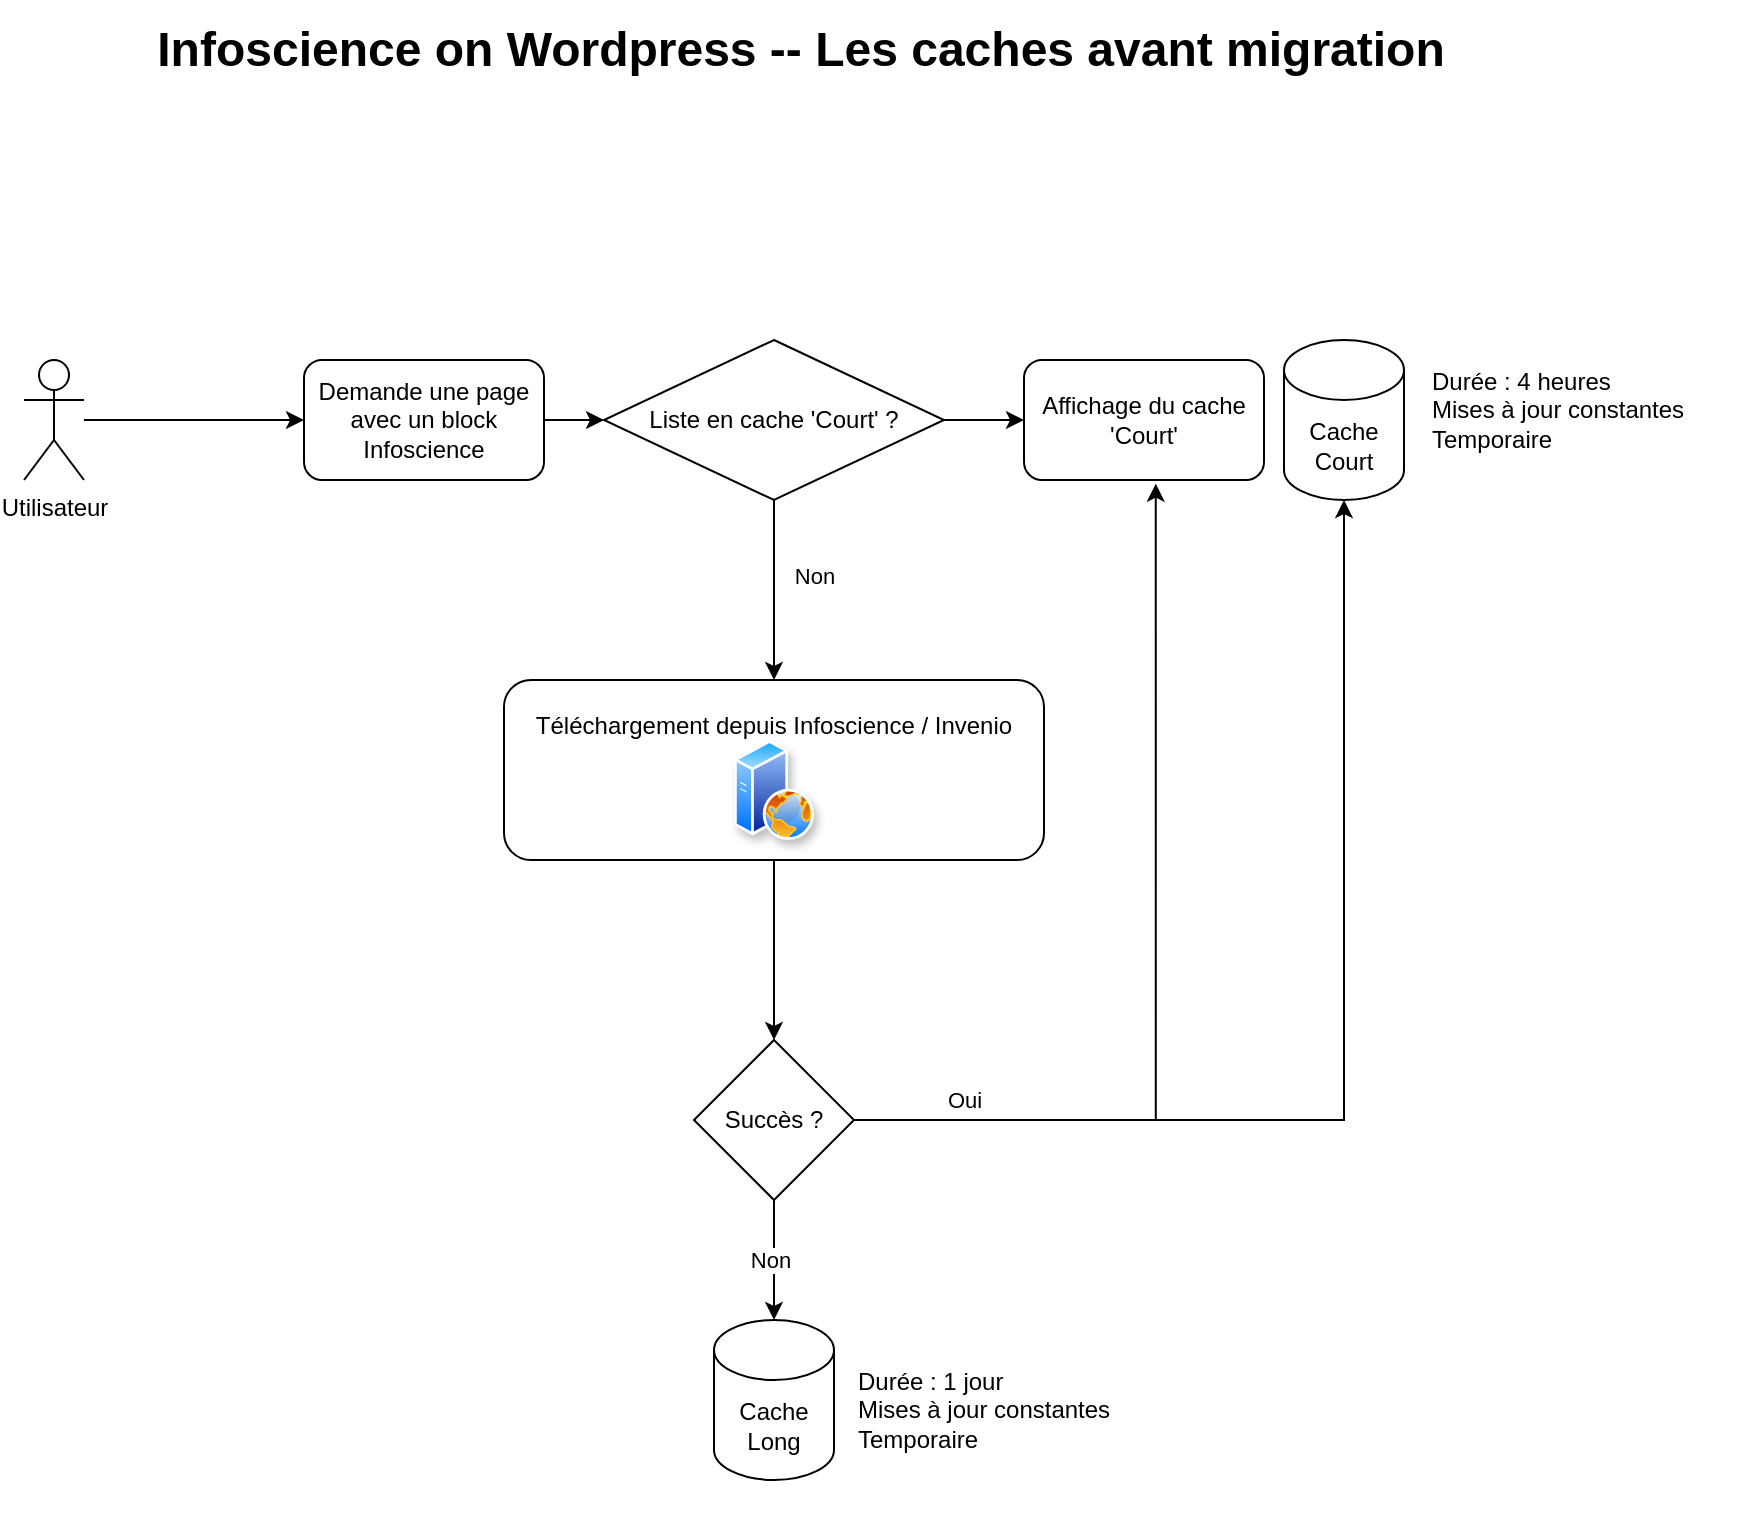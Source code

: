 <mxfile version="24.3.0" type="device">
  <diagram name="Page-1" id="GhY2xR0RYFK56Lw2G0DQ">
    <mxGraphModel dx="1185" dy="623" grid="1" gridSize="10" guides="1" tooltips="1" connect="1" arrows="1" fold="1" page="1" pageScale="1" pageWidth="850" pageHeight="1100" math="0" shadow="0">
      <root>
        <mxCell id="0" />
        <mxCell id="1" parent="0" />
        <mxCell id="7VcebXijIjff9v6D878x-1" value="Cache Court" style="shape=cylinder3;whiteSpace=wrap;html=1;boundedLbl=1;backgroundOutline=1;size=15;" vertex="1" parent="1">
          <mxGeometry x="670" y="180" width="60" height="80" as="geometry" />
        </mxCell>
        <mxCell id="7VcebXijIjff9v6D878x-2" value="Cache Long" style="shape=cylinder3;whiteSpace=wrap;html=1;boundedLbl=1;backgroundOutline=1;size=15;" vertex="1" parent="1">
          <mxGeometry x="385" y="670" width="60" height="80" as="geometry" />
        </mxCell>
        <mxCell id="7VcebXijIjff9v6D878x-3" value="Infoscience on Wordpress -- Les caches avant migration" style="text;strokeColor=none;fillColor=none;html=1;fontSize=24;fontStyle=1;verticalAlign=middle;align=center;" vertex="1" parent="1">
          <mxGeometry x="95" y="10" width="665" height="50" as="geometry" />
        </mxCell>
        <mxCell id="7VcebXijIjff9v6D878x-14" style="edgeStyle=orthogonalEdgeStyle;rounded=0;orthogonalLoop=1;jettySize=auto;html=1;entryX=0;entryY=0.5;entryDx=0;entryDy=0;" edge="1" parent="1" source="7VcebXijIjff9v6D878x-4" target="7VcebXijIjff9v6D878x-10">
          <mxGeometry relative="1" as="geometry" />
        </mxCell>
        <mxCell id="7VcebXijIjff9v6D878x-4" value="Utilisateur" style="shape=umlActor;verticalLabelPosition=bottom;verticalAlign=top;html=1;outlineConnect=0;" vertex="1" parent="1">
          <mxGeometry x="40" y="190" width="30" height="60" as="geometry" />
        </mxCell>
        <mxCell id="7VcebXijIjff9v6D878x-7" value="&lt;div&gt;Durée : 4 heures&lt;br&gt;&lt;/div&gt;&lt;div&gt;Mises à jour constantes&lt;/div&gt;&lt;div&gt;Temporaire&lt;br&gt;&lt;/div&gt;&lt;div&gt;&lt;br&gt;&lt;/div&gt;&lt;div&gt;&lt;br&gt;&lt;/div&gt;" style="text;whiteSpace=wrap;html=1;" vertex="1" parent="1">
          <mxGeometry x="742" y="187" width="160" height="70" as="geometry" />
        </mxCell>
        <mxCell id="7VcebXijIjff9v6D878x-8" value="&lt;div&gt;Durée : 1 jour&lt;br&gt;&lt;/div&gt;&lt;div&gt;Mises à jour constantes&lt;/div&gt;&lt;div&gt;Temporaire&lt;br&gt;&lt;/div&gt;&lt;div&gt;&lt;br&gt;&lt;/div&gt;&lt;div&gt;&lt;br&gt;&lt;/div&gt;" style="text;whiteSpace=wrap;html=1;" vertex="1" parent="1">
          <mxGeometry x="455.0" y="687" width="160" height="70" as="geometry" />
        </mxCell>
        <mxCell id="7VcebXijIjff9v6D878x-18" style="edgeStyle=orthogonalEdgeStyle;rounded=0;orthogonalLoop=1;jettySize=auto;html=1;entryX=0;entryY=0.5;entryDx=0;entryDy=0;" edge="1" parent="1" source="7VcebXijIjff9v6D878x-10" target="7VcebXijIjff9v6D878x-17">
          <mxGeometry relative="1" as="geometry" />
        </mxCell>
        <mxCell id="7VcebXijIjff9v6D878x-10" value="Demande une page avec un block Infoscience" style="rounded=1;whiteSpace=wrap;html=1;" vertex="1" parent="1">
          <mxGeometry x="180" y="190" width="120" height="60" as="geometry" />
        </mxCell>
        <mxCell id="7VcebXijIjff9v6D878x-22" style="edgeStyle=orthogonalEdgeStyle;rounded=0;orthogonalLoop=1;jettySize=auto;html=1;entryX=0.5;entryY=0;entryDx=0;entryDy=0;" edge="1" parent="1" source="7VcebXijIjff9v6D878x-17" target="7VcebXijIjff9v6D878x-25">
          <mxGeometry relative="1" as="geometry">
            <mxPoint x="390" y="335" as="targetPoint" />
          </mxGeometry>
        </mxCell>
        <mxCell id="7VcebXijIjff9v6D878x-23" value="Non" style="edgeLabel;html=1;align=center;verticalAlign=middle;resizable=0;points=[];" vertex="1" connectable="0" parent="7VcebXijIjff9v6D878x-22">
          <mxGeometry x="-0.013" y="1" relative="1" as="geometry">
            <mxPoint x="19" y="-7" as="offset" />
          </mxGeometry>
        </mxCell>
        <mxCell id="7VcebXijIjff9v6D878x-35" style="edgeStyle=orthogonalEdgeStyle;rounded=0;orthogonalLoop=1;jettySize=auto;html=1;entryX=0;entryY=0.5;entryDx=0;entryDy=0;" edge="1" parent="1" source="7VcebXijIjff9v6D878x-17" target="7VcebXijIjff9v6D878x-34">
          <mxGeometry relative="1" as="geometry" />
        </mxCell>
        <mxCell id="7VcebXijIjff9v6D878x-17" value="Liste en cache &#39;Court&#39; ?" style="rhombus;whiteSpace=wrap;html=1;" vertex="1" parent="1">
          <mxGeometry x="330" y="180" width="170" height="80" as="geometry" />
        </mxCell>
        <mxCell id="7VcebXijIjff9v6D878x-27" style="edgeStyle=orthogonalEdgeStyle;rounded=0;orthogonalLoop=1;jettySize=auto;html=1;" edge="1" parent="1" source="7VcebXijIjff9v6D878x-25" target="7VcebXijIjff9v6D878x-26">
          <mxGeometry relative="1" as="geometry" />
        </mxCell>
        <mxCell id="7VcebXijIjff9v6D878x-25" value="Téléchargement depuis Infoscience / Invenio" style="rounded=1;whiteSpace=wrap;html=1;spacingBottom=45;" vertex="1" parent="1">
          <mxGeometry x="280" y="350" width="270" height="90" as="geometry" />
        </mxCell>
        <mxCell id="7VcebXijIjff9v6D878x-26" value="Succès ?" style="rhombus;whiteSpace=wrap;html=1;" vertex="1" parent="1">
          <mxGeometry x="375" y="530" width="80" height="80" as="geometry" />
        </mxCell>
        <mxCell id="7VcebXijIjff9v6D878x-34" value="Affichage du cache &#39;Court&#39;" style="rounded=1;whiteSpace=wrap;html=1;" vertex="1" parent="1">
          <mxGeometry x="540" y="190" width="120" height="60" as="geometry" />
        </mxCell>
        <mxCell id="7VcebXijIjff9v6D878x-36" style="edgeStyle=orthogonalEdgeStyle;rounded=0;orthogonalLoop=1;jettySize=auto;html=1;entryX=0.5;entryY=0;entryDx=0;entryDy=0;entryPerimeter=0;" edge="1" parent="1" source="7VcebXijIjff9v6D878x-26" target="7VcebXijIjff9v6D878x-2">
          <mxGeometry relative="1" as="geometry" />
        </mxCell>
        <mxCell id="7VcebXijIjff9v6D878x-37" value="Non" style="edgeLabel;html=1;align=center;verticalAlign=middle;resizable=0;points=[];" vertex="1" connectable="0" parent="7VcebXijIjff9v6D878x-36">
          <mxGeometry x="-0.005" y="-2" relative="1" as="geometry">
            <mxPoint as="offset" />
          </mxGeometry>
        </mxCell>
        <mxCell id="7VcebXijIjff9v6D878x-39" value="Oui" style="edgeStyle=orthogonalEdgeStyle;rounded=0;orthogonalLoop=1;jettySize=auto;html=1;entryX=0.549;entryY=1.031;entryDx=0;entryDy=0;entryPerimeter=0;" edge="1" parent="1" source="7VcebXijIjff9v6D878x-26" target="7VcebXijIjff9v6D878x-34">
          <mxGeometry x="-0.765" y="10" relative="1" as="geometry">
            <mxPoint as="offset" />
          </mxGeometry>
        </mxCell>
        <mxCell id="7VcebXijIjff9v6D878x-40" style="edgeStyle=orthogonalEdgeStyle;rounded=0;orthogonalLoop=1;jettySize=auto;html=1;entryX=0.5;entryY=1;entryDx=0;entryDy=0;entryPerimeter=0;" edge="1" parent="1" source="7VcebXijIjff9v6D878x-26" target="7VcebXijIjff9v6D878x-1">
          <mxGeometry relative="1" as="geometry" />
        </mxCell>
        <mxCell id="7VcebXijIjff9v6D878x-41" value="" style="image;aspect=fixed;perimeter=ellipsePerimeter;html=1;align=center;shadow=1;dashed=0;spacingTop=3;image=img/lib/active_directory/web_server.svg;" vertex="1" parent="1">
          <mxGeometry x="395" y="380" width="40" height="50" as="geometry" />
        </mxCell>
      </root>
    </mxGraphModel>
  </diagram>
</mxfile>
